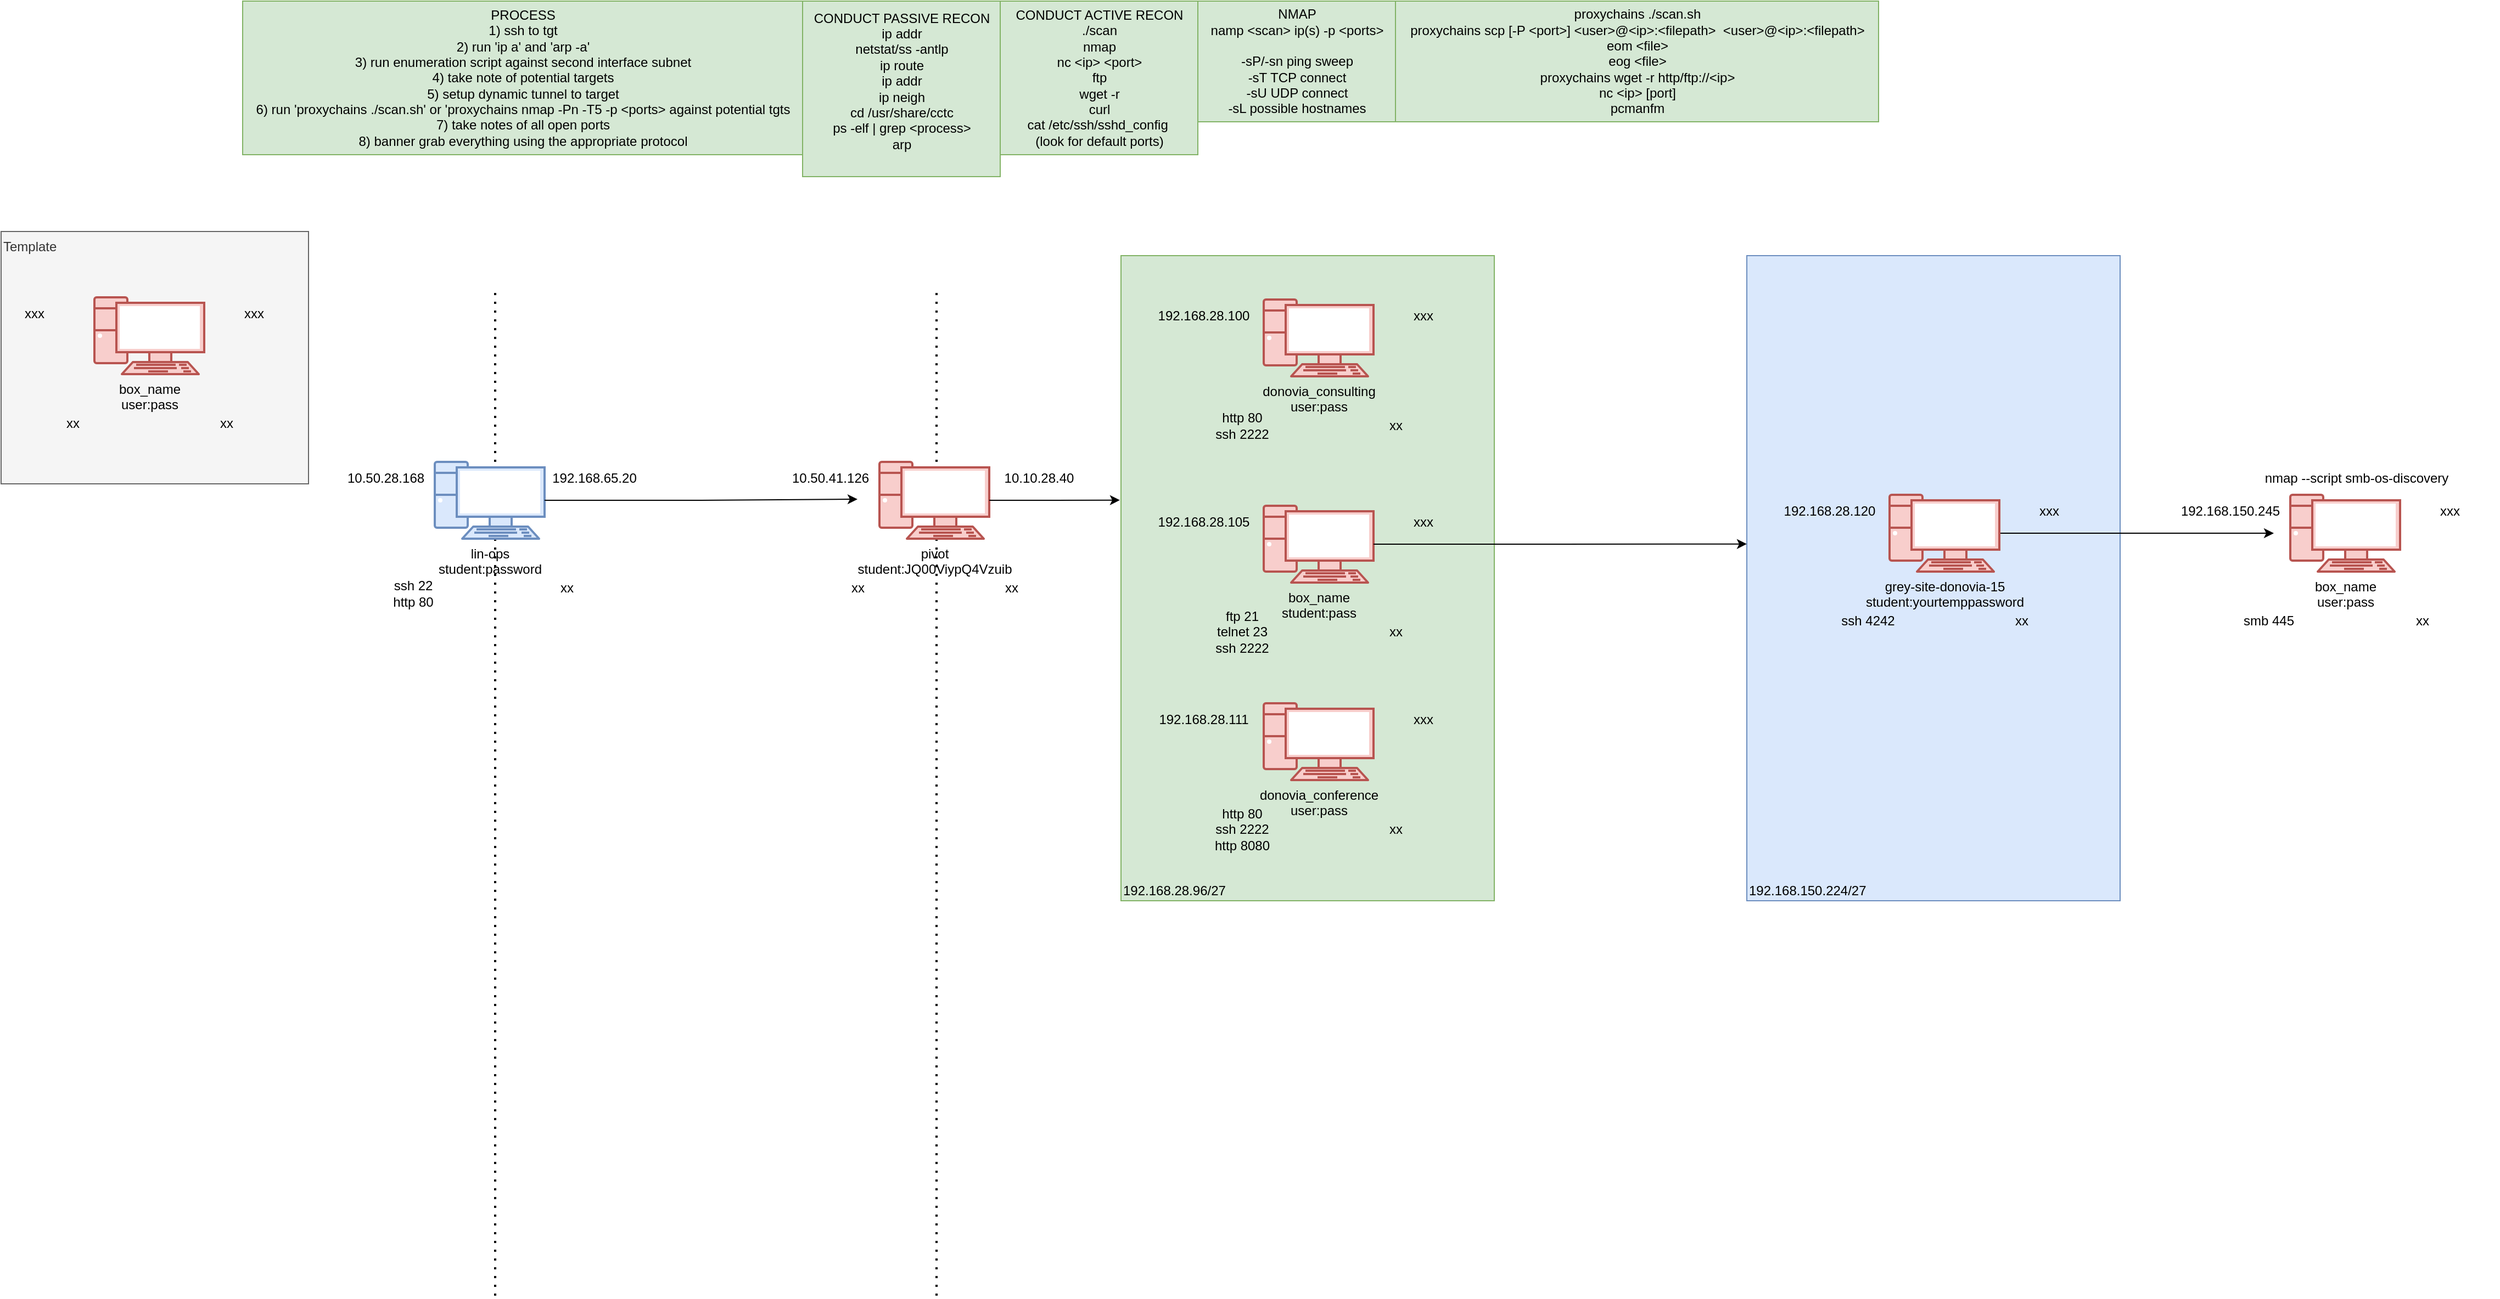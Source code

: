 <mxfile version="24.6.4" type="github">
  <diagram name="Page-1" id="VAzoH1neroOfFK-yLbb0">
    <mxGraphModel dx="2284" dy="1920" grid="1" gridSize="10" guides="1" tooltips="1" connect="1" arrows="1" fold="1" page="1" pageScale="1" pageWidth="850" pageHeight="1100" math="0" shadow="0">
      <root>
        <mxCell id="0" />
        <mxCell id="1" parent="0" />
        <mxCell id="Mao0bOQozbIMa3u0_6Pt-29" value="192.168.28.96/27" style="whiteSpace=wrap;html=1;fillColor=#d5e8d4;strokeColor=#82b366;verticalAlign=bottom;align=left;" parent="1" vertex="1">
          <mxGeometry x="660" y="22" width="340" height="588" as="geometry" />
        </mxCell>
        <mxCell id="Mao0bOQozbIMa3u0_6Pt-2" value="" style="endArrow=none;dashed=1;html=1;dashPattern=1 3;strokeWidth=2;rounded=0;" parent="1" edge="1">
          <mxGeometry width="50" height="50" relative="1" as="geometry">
            <mxPoint x="492" y="970" as="sourcePoint" />
            <mxPoint x="492" y="50" as="targetPoint" />
          </mxGeometry>
        </mxCell>
        <mxCell id="Mao0bOQozbIMa3u0_6Pt-1" value="" style="endArrow=none;dashed=1;html=1;dashPattern=1 3;strokeWidth=2;rounded=0;" parent="1" edge="1">
          <mxGeometry width="50" height="50" relative="1" as="geometry">
            <mxPoint x="90" y="970" as="sourcePoint" />
            <mxPoint x="90" y="50" as="targetPoint" />
          </mxGeometry>
        </mxCell>
        <mxCell id="xVPMfvStoHBgOn6tB0-w-1" value="Template" style="whiteSpace=wrap;html=1;verticalAlign=top;align=left;fillColor=#f5f5f5;fontColor=#333333;strokeColor=#666666;" parent="1" vertex="1">
          <mxGeometry x="-360" width="280" height="230" as="geometry" />
        </mxCell>
        <mxCell id="sldUWmz9j1VIk2YLgOAo-21" value="" style="group" parent="1" vertex="1" connectable="0">
          <mxGeometry y="190" width="230" height="155" as="geometry" />
        </mxCell>
        <mxCell id="sldUWmz9j1VIk2YLgOAo-22" value="" style="group" parent="sldUWmz9j1VIk2YLgOAo-21" vertex="1" connectable="0">
          <mxGeometry y="20" width="230" height="135" as="geometry" />
        </mxCell>
        <mxCell id="sldUWmz9j1VIk2YLgOAo-23" value="lin-ops&lt;div&gt;student:password&lt;/div&gt;" style="verticalAlign=top;verticalLabelPosition=bottom;labelPosition=center;align=center;html=1;outlineConnect=0;fillColor=#dae8fc;strokeColor=#6c8ebf;gradientDirection=north;strokeWidth=2;shape=mxgraph.networks.pc;" parent="sldUWmz9j1VIk2YLgOAo-22" vertex="1">
          <mxGeometry x="35" width="100" height="70" as="geometry" />
        </mxCell>
        <mxCell id="sldUWmz9j1VIk2YLgOAo-24" value="ssh 22&lt;div&gt;http 80&lt;/div&gt;" style="text;html=1;align=center;verticalAlign=middle;resizable=0;points=[];autosize=1;strokeColor=none;fillColor=none;" parent="sldUWmz9j1VIk2YLgOAo-22" vertex="1">
          <mxGeometry x="-15" y="100" width="60" height="40" as="geometry" />
        </mxCell>
        <mxCell id="sldUWmz9j1VIk2YLgOAo-25" value="192.168.65.20" style="text;html=1;align=center;verticalAlign=middle;resizable=0;points=[];autosize=1;strokeColor=none;fillColor=none;" parent="sldUWmz9j1VIk2YLgOAo-22" vertex="1">
          <mxGeometry x="130" width="100" height="30" as="geometry" />
        </mxCell>
        <mxCell id="sldUWmz9j1VIk2YLgOAo-26" value="10.50.28.168" style="text;html=1;align=center;verticalAlign=middle;resizable=0;points=[];autosize=1;strokeColor=none;fillColor=none;" parent="sldUWmz9j1VIk2YLgOAo-22" vertex="1">
          <mxGeometry x="-55" width="90" height="30" as="geometry" />
        </mxCell>
        <mxCell id="sldUWmz9j1VIk2YLgOAo-27" value="xx" style="text;html=1;align=center;verticalAlign=middle;resizable=0;points=[];autosize=1;strokeColor=none;fillColor=none;" parent="sldUWmz9j1VIk2YLgOAo-22" vertex="1">
          <mxGeometry x="135" y="100" width="40" height="30" as="geometry" />
        </mxCell>
        <mxCell id="sldUWmz9j1VIk2YLgOAo-28" value="" style="group" parent="1" vertex="1" connectable="0">
          <mxGeometry x="405" y="190" width="225" height="150" as="geometry" />
        </mxCell>
        <mxCell id="sldUWmz9j1VIk2YLgOAo-29" value="" style="group" parent="sldUWmz9j1VIk2YLgOAo-28" vertex="1" connectable="0">
          <mxGeometry y="20" width="225" height="130" as="geometry" />
        </mxCell>
        <mxCell id="sldUWmz9j1VIk2YLgOAo-30" value="&lt;div&gt;&lt;span style=&quot;color: rgba(0, 0, 0, 0); font-family: monospace; font-size: 0px; text-align: start; background-color: initial;&quot;&gt;%3CmxGraphModel%3E%3Croot%3E%3CmxCell%20id%3D%220%22%2F%3E%3CmxCell%20id%3D%221%22%20parent%3D%220%22%2F%3E%3CmxCell%20id%3D%222%22%20value%3D%22CONDUCT%20PASSIVE%20RECON%26lt%3Bdiv%26gt%3Bip%20addr%26lt%3B%2Fdiv%26gt%3B%26lt%3Bdiv%26gt%3Bnetstat%2Fss%20-antlp%26lt%3B%2Fdiv%26gt%3B%26lt%3Bdiv%26gt%3Bip%20route%26lt%3B%2Fdiv%26gt%3B%26lt%3Bdiv%26gt%3Bip%20addr%26lt%3B%2Fdiv%26gt%3B%26lt%3Bdiv%26gt%3Bip%20neigh%26lt%3B%2Fdiv%26gt%3B%26lt%3Bdiv%26gt%3Bcd%20%2Fusr%2Fshare%2Fcctc%26lt%3B%2Fdiv%26gt%3B%26lt%3Bdiv%26gt%3Bps%20-elf%20%7C%20grep%20%26amp%3Blt%3Bprocess%26amp%3Bgt%3B%26lt%3B%2Fdiv%26gt%3B%26lt%3Bdiv%26gt%3Barp%26lt%3B%2Fdiv%26gt%3B%26lt%3Bdiv%26gt%3B%26lt%3Bbr%26gt%3B%26lt%3B%2Fdiv%26gt%3B%22%20style%3D%22text%3Bhtml%3D1%3Balign%3Dcenter%3BverticalAlign%3Dmiddle%3Bresizable%3D0%3Bpoints%3D%5B%5D%3Bautosize%3D1%3BstrokeColor%3D%2382b366%3BfillColor%3D%23d5e8d4%3B%22%20vertex%3D%221%22%20parent%3D%221%22%3E%3CmxGeometry%20x%3D%22530%22%20y%3D%22-60%22%20width%3D%22180%22%20height%3D%22160%22%20as%3D%22geometry%22%2F%3E%3C%2FmxCell%3E%3CmxCell%20id%3D%223%22%20value%3D%22%26lt%3Bdiv%26gt%3BCONDUCT%20ACTIVE%20RECON%26lt%3B%2Fdiv%26gt%3B%26lt%3Bdiv%26gt%3B.%2Fscan%26lt%3B%2Fdiv%26gt%3B%26lt%3Bdiv%26gt%3Bnmap%26lt%3B%2Fdiv%26gt%3B%26lt%3Bdiv%26gt%3Bnc%20%26amp%3Blt%3Bip%26amp%3Bgt%3B%20%26amp%3Blt%3Bport%26amp%3Bgt%3B%26lt%3B%2Fdiv%26gt%3B%26lt%3Bdiv%26gt%3Bftp%26lt%3B%2Fdiv%26gt%3B%26lt%3Bdiv%26gt%3Bwget%20-r%26lt%3B%2Fdiv%26gt%3B%26lt%3Bdiv%26gt%3Bcurl%26lt%3B%2Fdiv%26gt%3B%26lt%3Bdiv%26gt%3Bcat%20%2Fetc%2Fssh%2Fsshd_config%26amp%3Bnbsp%3B%26lt%3B%2Fdiv%26gt%3B%26lt%3Bdiv%26gt%3B(look%20for%20default%20ports)%26lt%3B%2Fdiv%26gt%3B%22%20style%3D%22text%3Bhtml%3D1%3Balign%3Dcenter%3BverticalAlign%3Dmiddle%3Bresizable%3D0%3Bpoints%3D%5B%5D%3Bautosize%3D1%3BstrokeColor%3D%2382b366%3BfillColor%3D%23d5e8d4%3B%22%20vertex%3D%221%22%20parent%3D%221%22%3E%3CmxGeometry%20x%3D%22710%22%20y%3D%22-60%22%20width%3D%22180%22%20height%3D%22140%22%20as%3D%22geometry%22%2F%3E%3C%2FmxCell%3E%3CmxCell%20id%3D%224%22%20value%3D%22proxychains%20.%2Fscan.sh%26lt%3Bdiv%26gt%3Bproxychains%20scp%20%5B-P%20%26amp%3Blt%3Bport%26amp%3Bgt%3B%5D%20%26amp%3Blt%3Buser%26amp%3Bgt%3B%40%26amp%3Blt%3Bip%26amp%3Bgt%3B%3A%26amp%3Blt%3Bfilepath%26amp%3Bgt%3B%26amp%3Bnbsp%3B%20%26amp%3Blt%3Buser%26amp%3Bgt%3B%40%26amp%3Blt%3Bip%26amp%3Bgt%3B%3A%26amp%3Blt%3Bfilepath%26amp%3Bgt%3B%26lt%3B%2Fdiv%26gt%3B%26lt%3Bdiv%26gt%3Beom%20%26amp%3Blt%3Bfile%26amp%3Bgt%3B%26lt%3B%2Fdiv%26gt%3B%26lt%3Bdiv%26gt%3Beog%20%26amp%3Blt%3Bfile%26amp%3Bgt%3B%26lt%3B%2Fdiv%26gt%3B%26lt%3Bdiv%26gt%3Bproxychains%20wget%20-r%20http%2Fftp%3A%2F%2F%26amp%3Blt%3Bip%26amp%3Bgt%3B%26lt%3B%2Fdiv%26gt%3B%26lt%3Bdiv%26gt%3Bnc%20%26amp%3Blt%3Bip%26amp%3Bgt%3B%20%5Bport%5D%26lt%3B%2Fdiv%26gt%3B%26lt%3Bdiv%26gt%3Bpcmanfm%26lt%3B%2Fdiv%26gt%3B%22%20style%3D%22text%3Bhtml%3D1%3Balign%3Dcenter%3BverticalAlign%3Dmiddle%3Bresizable%3D0%3Bpoints%3D%5B%5D%3Bautosize%3D1%3BstrokeColor%3D%2382b366%3BfillColor%3D%23d5e8d4%3B%22%20vertex%3D%221%22%20parent%3D%221%22%3E%3CmxGeometry%20x%3D%221070%22%20y%3D%22-60%22%20width%3D%22440%22%20height%3D%22110%22%20as%3D%22geometry%22%2F%3E%3C%2FmxCell%3E%3CmxCell%20id%3D%225%22%20value%3D%22%26lt%3Bdiv%26gt%3BNMAP%26lt%3B%2Fdiv%26gt%3B%26lt%3Bdiv%26gt%3Bnamp%20%26amp%3Blt%3Bscan%26amp%3Bgt%3B%20ip(s)%20-p%20%26amp%3Blt%3Bports%26amp%3Bgt%3B%26lt%3B%2Fdiv%26gt%3B%26lt%3Bdiv%26gt%3B%26lt%3Bbr%26gt%3B%26lt%3B%2Fdiv%26gt%3B%26lt%3Bdiv%26gt%3B%26lt%3Bspan%20style%3D%26quot%3Bbackground-color%3A%20initial%3B%26quot%3B%26gt%3B-sP%2F-sn%20ping%20sweep%26lt%3B%2Fspan%26gt%3B%26lt%3Bbr%26gt%3B%26lt%3B%2Fdiv%26gt%3B%26lt%3Bdiv%26gt%3B-sT%20TCP%20connect%26lt%3B%2Fdiv%26gt%3B%26lt%3Bdiv%26gt%3B-sU%20UDP%20connect%26lt%3B%2Fdiv%26gt%3B%26lt%3Bdiv%26gt%3B-sL%20possible%20hostnames%26lt%3Bbr%26gt%3B%26lt%3B%2Fdiv%26gt%3B%22%20style%3D%22text%3Bhtml%3D1%3Balign%3Dcenter%3BverticalAlign%3Dmiddle%3Bresizable%3D0%3Bpoints%3D%5B%5D%3Bautosize%3D1%3BstrokeColor%3D%2382b366%3BfillColor%3D%23d5e8d4%3B%22%20vertex%3D%221%22%20parent%3D%221%22%3E%3CmxGeometry%20x%3D%22890%22%20y%3D%22-60%22%20width%3D%22180%22%20height%3D%22110%22%20as%3D%22geometry%22%2F%3E%3C%2FmxCell%3E%3CmxCell%20id%3D%226%22%20value%3D%22%26lt%3Bdiv%26gt%3BPROCESS%26lt%3B%2Fdiv%26gt%3B%26lt%3Bdiv%26gt%3B1)%20ssh%20to%20tgt%26lt%3B%2Fdiv%26gt%3B%26lt%3Bdiv%26gt%3B2)%20run%20&#39;ip%20a&#39;%20and%20&#39;arp%20-a&#39;%26lt%3B%2Fdiv%26gt%3B%26lt%3Bdiv%26gt%3B3)%20run%20enumeration%20script%20against%20second%20interface%20subnet%26lt%3B%2Fdiv%26gt%3B%26lt%3Bdiv%26gt%3B4)%20take%20note%20of%20potential%20targets%26lt%3B%2Fdiv%26gt%3B%26lt%3Bdiv%26gt%3B5)%20setup%20dynamic%20tunnel%20to%20target%26lt%3B%2Fdiv%26gt%3B%26lt%3Bdiv%26gt%3B6)%20run%20&#39;proxychains%20.%2Fscan.sh&#39;%20or%20&#39;proxychains%20nmap%20-Pn%20-T5%20-p%20%26amp%3Blt%3Bports%26amp%3Bgt%3B%20against%20potential%20tgts%26lt%3B%2Fdiv%26gt%3B%26lt%3Bdiv%26gt%3B7)%20take%20notes%20of%20all%20open%20ports%26lt%3B%2Fdiv%26gt%3B%26lt%3Bdiv%26gt%3B8)%20banner%20grab%20everything%20using%20the%20appropriate%20protocol%26lt%3B%2Fdiv%26gt%3B%22%20style%3D%22text%3Bhtml%3D1%3Balign%3Dcenter%3BverticalAlign%3Dmiddle%3Bresizable%3D0%3Bpoints%3D%5B%5D%3Bautosize%3D1%3BstrokeColor%3D%2382b366%3BfillColor%3D%23d5e8d4%3B%22%20vertex%3D%221%22%20parent%3D%221%22%3E%3CmxGeometry%20x%3D%2220%22%20y%3D%22-60%22%20width%3D%22510%22%20height%3D%22140%22%20as%3D%22geometry%22%2F%3E%3C%2FmxCell%3E%3C%2Froot%3E%3C%2FmxGraphModel%3E&lt;/span&gt;pivot&lt;/div&gt;&lt;div&gt;student:JQ00ViypQ4Vzuib&lt;/div&gt;" style="verticalAlign=top;verticalLabelPosition=bottom;labelPosition=center;align=center;html=1;outlineConnect=0;fillColor=#f8cecc;strokeColor=#b85450;gradientDirection=north;strokeWidth=2;shape=mxgraph.networks.pc;" parent="sldUWmz9j1VIk2YLgOAo-29" vertex="1">
          <mxGeometry x="35" width="100" height="70" as="geometry" />
        </mxCell>
        <mxCell id="sldUWmz9j1VIk2YLgOAo-31" value="xx" style="text;html=1;align=center;verticalAlign=middle;resizable=0;points=[];autosize=1;strokeColor=none;fillColor=none;" parent="sldUWmz9j1VIk2YLgOAo-29" vertex="1">
          <mxGeometry x="-5" y="100" width="40" height="30" as="geometry" />
        </mxCell>
        <mxCell id="sldUWmz9j1VIk2YLgOAo-32" value="10.10.28.40" style="text;html=1;align=center;verticalAlign=middle;resizable=0;points=[];autosize=1;strokeColor=none;fillColor=none;" parent="sldUWmz9j1VIk2YLgOAo-29" vertex="1">
          <mxGeometry x="135" width="90" height="30" as="geometry" />
        </mxCell>
        <mxCell id="sldUWmz9j1VIk2YLgOAo-33" value="10.50.41.126" style="text;html=1;align=center;verticalAlign=middle;resizable=0;points=[];autosize=1;strokeColor=none;fillColor=none;" parent="sldUWmz9j1VIk2YLgOAo-29" vertex="1">
          <mxGeometry x="-55" width="90" height="30" as="geometry" />
        </mxCell>
        <mxCell id="sldUWmz9j1VIk2YLgOAo-34" value="xx" style="text;html=1;align=center;verticalAlign=middle;resizable=0;points=[];autosize=1;strokeColor=none;fillColor=none;" parent="sldUWmz9j1VIk2YLgOAo-29" vertex="1">
          <mxGeometry x="135" y="100" width="40" height="30" as="geometry" />
        </mxCell>
        <mxCell id="sldUWmz9j1VIk2YLgOAo-37" style="edgeStyle=orthogonalEdgeStyle;rounded=0;orthogonalLoop=1;jettySize=auto;html=1;exitX=1;exitY=0.5;exitDx=0;exitDy=0;exitPerimeter=0;" parent="1" source="sldUWmz9j1VIk2YLgOAo-23" edge="1">
          <mxGeometry relative="1" as="geometry">
            <mxPoint x="420" y="244" as="targetPoint" />
          </mxGeometry>
        </mxCell>
        <mxCell id="Mao0bOQozbIMa3u0_6Pt-3" value="CONDUCT PASSIVE RECON&lt;div&gt;ip addr&lt;/div&gt;&lt;div&gt;netstat/ss -antlp&lt;/div&gt;&lt;div&gt;ip route&lt;/div&gt;&lt;div&gt;ip addr&lt;/div&gt;&lt;div&gt;ip neigh&lt;/div&gt;&lt;div&gt;cd /usr/share/cctc&lt;/div&gt;&lt;div&gt;ps -elf | grep &amp;lt;process&amp;gt;&lt;/div&gt;&lt;div&gt;arp&lt;/div&gt;&lt;div&gt;&lt;br&gt;&lt;/div&gt;" style="text;html=1;align=center;verticalAlign=middle;resizable=0;points=[];autosize=1;strokeColor=#82b366;fillColor=#d5e8d4;" parent="1" vertex="1">
          <mxGeometry x="370" y="-210" width="180" height="160" as="geometry" />
        </mxCell>
        <mxCell id="Mao0bOQozbIMa3u0_6Pt-4" value="&lt;div&gt;CONDUCT ACTIVE RECON&lt;/div&gt;&lt;div&gt;./scan&lt;/div&gt;&lt;div&gt;nmap&lt;/div&gt;&lt;div&gt;nc &amp;lt;ip&amp;gt; &amp;lt;port&amp;gt;&lt;/div&gt;&lt;div&gt;ftp&lt;/div&gt;&lt;div&gt;wget -r&lt;/div&gt;&lt;div&gt;curl&lt;/div&gt;&lt;div&gt;cat /etc/ssh/sshd_config&amp;nbsp;&lt;/div&gt;&lt;div&gt;(look for default ports)&lt;/div&gt;" style="text;html=1;align=center;verticalAlign=middle;resizable=0;points=[];autosize=1;strokeColor=#82b366;fillColor=#d5e8d4;" parent="1" vertex="1">
          <mxGeometry x="550" y="-210" width="180" height="140" as="geometry" />
        </mxCell>
        <mxCell id="Mao0bOQozbIMa3u0_6Pt-5" value="proxychains ./scan.sh&lt;div&gt;proxychains scp [-P &amp;lt;port&amp;gt;] &amp;lt;user&amp;gt;@&amp;lt;ip&amp;gt;:&amp;lt;filepath&amp;gt;&amp;nbsp; &amp;lt;user&amp;gt;@&amp;lt;ip&amp;gt;:&amp;lt;filepath&amp;gt;&lt;/div&gt;&lt;div&gt;eom &amp;lt;file&amp;gt;&lt;/div&gt;&lt;div&gt;eog &amp;lt;file&amp;gt;&lt;/div&gt;&lt;div&gt;proxychains wget -r http/ftp://&amp;lt;ip&amp;gt;&lt;/div&gt;&lt;div&gt;nc &amp;lt;ip&amp;gt; [port]&lt;/div&gt;&lt;div&gt;pcmanfm&lt;/div&gt;" style="text;html=1;align=center;verticalAlign=middle;resizable=0;points=[];autosize=1;strokeColor=#82b366;fillColor=#d5e8d4;" parent="1" vertex="1">
          <mxGeometry x="910" y="-210" width="440" height="110" as="geometry" />
        </mxCell>
        <mxCell id="Mao0bOQozbIMa3u0_6Pt-6" value="&lt;div&gt;NMAP&lt;/div&gt;&lt;div&gt;namp &amp;lt;scan&amp;gt; ip(s) -p &amp;lt;ports&amp;gt;&lt;/div&gt;&lt;div&gt;&lt;br&gt;&lt;/div&gt;&lt;div&gt;&lt;span style=&quot;background-color: initial;&quot;&gt;-sP/-sn ping sweep&lt;/span&gt;&lt;br&gt;&lt;/div&gt;&lt;div&gt;-sT TCP connect&lt;/div&gt;&lt;div&gt;-sU UDP connect&lt;/div&gt;&lt;div&gt;-sL possible hostnames&lt;br&gt;&lt;/div&gt;" style="text;html=1;align=center;verticalAlign=middle;resizable=0;points=[];autosize=1;strokeColor=#82b366;fillColor=#d5e8d4;" parent="1" vertex="1">
          <mxGeometry x="730" y="-210" width="180" height="110" as="geometry" />
        </mxCell>
        <mxCell id="Mao0bOQozbIMa3u0_6Pt-7" value="&lt;div&gt;PROCESS&lt;/div&gt;&lt;div&gt;1) ssh to tgt&lt;/div&gt;&lt;div&gt;2) run &#39;ip a&#39; and &#39;arp -a&#39;&lt;/div&gt;&lt;div&gt;3) run enumeration script against second interface subnet&lt;/div&gt;&lt;div&gt;4) take note of potential targets&lt;/div&gt;&lt;div&gt;5) setup dynamic tunnel to target&lt;/div&gt;&lt;div&gt;6) run &#39;proxychains ./scan.sh&#39; or &#39;proxychains nmap -Pn -T5 -p &amp;lt;ports&amp;gt; against potential tgts&lt;/div&gt;&lt;div&gt;7) take notes of all open ports&lt;/div&gt;&lt;div&gt;8) banner grab everything using the appropriate protocol&lt;/div&gt;" style="text;html=1;align=center;verticalAlign=middle;resizable=0;points=[];autosize=1;strokeColor=#82b366;fillColor=#d5e8d4;" parent="1" vertex="1">
          <mxGeometry x="-140" y="-210" width="510" height="140" as="geometry" />
        </mxCell>
        <mxCell id="Mao0bOQozbIMa3u0_6Pt-30" value="" style="group" parent="1" vertex="1" connectable="0">
          <mxGeometry x="680" y="410" width="300" height="165" as="geometry" />
        </mxCell>
        <mxCell id="Mao0bOQozbIMa3u0_6Pt-8" value="" style="group" parent="Mao0bOQozbIMa3u0_6Pt-30" vertex="1" connectable="0">
          <mxGeometry x="75" width="225" height="165" as="geometry" />
        </mxCell>
        <mxCell id="Mao0bOQozbIMa3u0_6Pt-9" value="" style="group" parent="Mao0bOQozbIMa3u0_6Pt-8" vertex="1" connectable="0">
          <mxGeometry y="20" width="225" height="145" as="geometry" />
        </mxCell>
        <mxCell id="Mao0bOQozbIMa3u0_6Pt-10" value="&lt;div&gt;donovia_conference&lt;/div&gt;&lt;div&gt;user:pass&lt;/div&gt;" style="verticalAlign=top;verticalLabelPosition=bottom;labelPosition=center;align=center;html=1;outlineConnect=0;fillColor=#f8cecc;strokeColor=#b85450;gradientDirection=north;strokeWidth=2;shape=mxgraph.networks.pc;" parent="Mao0bOQozbIMa3u0_6Pt-9" vertex="1">
          <mxGeometry x="35" width="100" height="70" as="geometry" />
        </mxCell>
        <mxCell id="Mao0bOQozbIMa3u0_6Pt-11" value="http 80&lt;div&gt;ssh 2222&lt;/div&gt;&lt;div&gt;http 8080&lt;/div&gt;" style="text;html=1;align=center;verticalAlign=middle;resizable=0;points=[];autosize=1;strokeColor=none;fillColor=none;" parent="Mao0bOQozbIMa3u0_6Pt-9" vertex="1">
          <mxGeometry x="-20" y="85" width="70" height="60" as="geometry" />
        </mxCell>
        <mxCell id="Mao0bOQozbIMa3u0_6Pt-12" value="xxx" style="text;html=1;align=center;verticalAlign=middle;resizable=0;points=[];autosize=1;strokeColor=none;fillColor=none;" parent="Mao0bOQozbIMa3u0_6Pt-9" vertex="1">
          <mxGeometry x="160" width="40" height="30" as="geometry" />
        </mxCell>
        <mxCell id="Mao0bOQozbIMa3u0_6Pt-14" value="xx" style="text;html=1;align=center;verticalAlign=middle;resizable=0;points=[];autosize=1;strokeColor=none;fillColor=none;" parent="Mao0bOQozbIMa3u0_6Pt-9" vertex="1">
          <mxGeometry x="135" y="100" width="40" height="30" as="geometry" />
        </mxCell>
        <mxCell id="Mao0bOQozbIMa3u0_6Pt-13" value="192.168.28.111" style="text;html=1;align=center;verticalAlign=middle;resizable=0;points=[];autosize=1;strokeColor=none;fillColor=none;" parent="Mao0bOQozbIMa3u0_6Pt-30" vertex="1">
          <mxGeometry y="20" width="110" height="30" as="geometry" />
        </mxCell>
        <mxCell id="Mao0bOQozbIMa3u0_6Pt-31" value="" style="group" parent="1" vertex="1" connectable="0">
          <mxGeometry x="680" y="230" width="300" height="165" as="geometry" />
        </mxCell>
        <mxCell id="Mao0bOQozbIMa3u0_6Pt-15" value="" style="group" parent="Mao0bOQozbIMa3u0_6Pt-31" vertex="1" connectable="0">
          <mxGeometry x="75" width="225" height="165" as="geometry" />
        </mxCell>
        <mxCell id="Mao0bOQozbIMa3u0_6Pt-16" value="" style="group" parent="Mao0bOQozbIMa3u0_6Pt-15" vertex="1" connectable="0">
          <mxGeometry y="20" width="225" height="145" as="geometry" />
        </mxCell>
        <mxCell id="Mao0bOQozbIMa3u0_6Pt-17" value="box_name&lt;div&gt;student:pass&lt;/div&gt;" style="verticalAlign=top;verticalLabelPosition=bottom;labelPosition=center;align=center;html=1;outlineConnect=0;fillColor=#f8cecc;strokeColor=#b85450;gradientDirection=north;strokeWidth=2;shape=mxgraph.networks.pc;" parent="Mao0bOQozbIMa3u0_6Pt-16" vertex="1">
          <mxGeometry x="35" width="100" height="70" as="geometry" />
        </mxCell>
        <mxCell id="Mao0bOQozbIMa3u0_6Pt-18" value="ftp 21&lt;div&gt;telnet 23&lt;/div&gt;&lt;div&gt;ssh 2222&lt;/div&gt;" style="text;html=1;align=center;verticalAlign=middle;resizable=0;points=[];autosize=1;strokeColor=none;fillColor=none;" parent="Mao0bOQozbIMa3u0_6Pt-16" vertex="1">
          <mxGeometry x="-20" y="85" width="70" height="60" as="geometry" />
        </mxCell>
        <mxCell id="Mao0bOQozbIMa3u0_6Pt-19" value="xxx" style="text;html=1;align=center;verticalAlign=middle;resizable=0;points=[];autosize=1;strokeColor=none;fillColor=none;" parent="Mao0bOQozbIMa3u0_6Pt-16" vertex="1">
          <mxGeometry x="160" width="40" height="30" as="geometry" />
        </mxCell>
        <mxCell id="Mao0bOQozbIMa3u0_6Pt-21" value="xx" style="text;html=1;align=center;verticalAlign=middle;resizable=0;points=[];autosize=1;strokeColor=none;fillColor=none;" parent="Mao0bOQozbIMa3u0_6Pt-16" vertex="1">
          <mxGeometry x="135" y="100" width="40" height="30" as="geometry" />
        </mxCell>
        <mxCell id="Mao0bOQozbIMa3u0_6Pt-20" value="192.168.28.105" style="text;html=1;align=center;verticalAlign=middle;resizable=0;points=[];autosize=1;strokeColor=none;fillColor=none;" parent="Mao0bOQozbIMa3u0_6Pt-31" vertex="1">
          <mxGeometry y="20" width="110" height="30" as="geometry" />
        </mxCell>
        <mxCell id="Mao0bOQozbIMa3u0_6Pt-32" value="" style="group" parent="1" vertex="1" connectable="0">
          <mxGeometry x="680" y="42" width="300" height="155" as="geometry" />
        </mxCell>
        <mxCell id="Mao0bOQozbIMa3u0_6Pt-22" value="" style="group" parent="Mao0bOQozbIMa3u0_6Pt-32" vertex="1" connectable="0">
          <mxGeometry x="75" width="225" height="155" as="geometry" />
        </mxCell>
        <mxCell id="Mao0bOQozbIMa3u0_6Pt-23" value="" style="group" parent="Mao0bOQozbIMa3u0_6Pt-22" vertex="1" connectable="0">
          <mxGeometry y="20" width="225" height="135" as="geometry" />
        </mxCell>
        <mxCell id="Mao0bOQozbIMa3u0_6Pt-24" value="&lt;div&gt;donovia_consulting&lt;/div&gt;&lt;div&gt;user:pass&lt;/div&gt;" style="verticalAlign=top;verticalLabelPosition=bottom;labelPosition=center;align=center;html=1;outlineConnect=0;fillColor=#f8cecc;strokeColor=#b85450;gradientDirection=north;strokeWidth=2;shape=mxgraph.networks.pc;" parent="Mao0bOQozbIMa3u0_6Pt-23" vertex="1">
          <mxGeometry x="35" width="100" height="70" as="geometry" />
        </mxCell>
        <mxCell id="Mao0bOQozbIMa3u0_6Pt-25" value="http 80&lt;div&gt;ssh 2222&lt;/div&gt;" style="text;html=1;align=center;verticalAlign=middle;resizable=0;points=[];autosize=1;strokeColor=none;fillColor=none;" parent="Mao0bOQozbIMa3u0_6Pt-23" vertex="1">
          <mxGeometry x="-20" y="95" width="70" height="40" as="geometry" />
        </mxCell>
        <mxCell id="Mao0bOQozbIMa3u0_6Pt-26" value="xxx" style="text;html=1;align=center;verticalAlign=middle;resizable=0;points=[];autosize=1;strokeColor=none;fillColor=none;" parent="Mao0bOQozbIMa3u0_6Pt-23" vertex="1">
          <mxGeometry x="160" width="40" height="30" as="geometry" />
        </mxCell>
        <mxCell id="Mao0bOQozbIMa3u0_6Pt-28" value="xx" style="text;html=1;align=center;verticalAlign=middle;resizable=0;points=[];autosize=1;strokeColor=none;fillColor=none;" parent="Mao0bOQozbIMa3u0_6Pt-23" vertex="1">
          <mxGeometry x="135" y="100" width="40" height="30" as="geometry" />
        </mxCell>
        <mxCell id="Mao0bOQozbIMa3u0_6Pt-27" value="192.168.28.100" style="text;html=1;align=center;verticalAlign=middle;resizable=0;points=[];autosize=1;strokeColor=none;fillColor=none;" parent="Mao0bOQozbIMa3u0_6Pt-32" vertex="1">
          <mxGeometry y="20" width="110" height="30" as="geometry" />
        </mxCell>
        <mxCell id="Mao0bOQozbIMa3u0_6Pt-34" value="192.168.150.224/27" style="whiteSpace=wrap;html=1;fillColor=#dae8fc;strokeColor=#6c8ebf;align=left;verticalAlign=bottom;" parent="1" vertex="1">
          <mxGeometry x="1230" y="22" width="340" height="588" as="geometry" />
        </mxCell>
        <mxCell id="uIZGLScS29J7jZ9EVl1w-2" style="edgeStyle=orthogonalEdgeStyle;rounded=0;orthogonalLoop=1;jettySize=auto;html=1;exitX=1;exitY=0.5;exitDx=0;exitDy=0;exitPerimeter=0;entryX=-0.003;entryY=0.379;entryDx=0;entryDy=0;entryPerimeter=0;" edge="1" parent="1" source="sldUWmz9j1VIk2YLgOAo-30" target="Mao0bOQozbIMa3u0_6Pt-29">
          <mxGeometry relative="1" as="geometry" />
        </mxCell>
        <mxCell id="uIZGLScS29J7jZ9EVl1w-3" style="edgeStyle=orthogonalEdgeStyle;rounded=0;orthogonalLoop=1;jettySize=auto;html=1;exitX=1;exitY=0.5;exitDx=0;exitDy=0;exitPerimeter=0;entryX=0;entryY=0.447;entryDx=0;entryDy=0;entryPerimeter=0;" edge="1" parent="1" source="Mao0bOQozbIMa3u0_6Pt-17" target="Mao0bOQozbIMa3u0_6Pt-34">
          <mxGeometry relative="1" as="geometry">
            <mxPoint x="1140" y="240" as="targetPoint" />
          </mxGeometry>
        </mxCell>
        <mxCell id="uIZGLScS29J7jZ9EVl1w-5" value="" style="group" vertex="1" connectable="0" parent="1">
          <mxGeometry x="1250" y="220" width="300" height="165" as="geometry" />
        </mxCell>
        <mxCell id="uIZGLScS29J7jZ9EVl1w-6" value="" style="group" vertex="1" connectable="0" parent="uIZGLScS29J7jZ9EVl1w-5">
          <mxGeometry x="75" width="225" height="165" as="geometry" />
        </mxCell>
        <mxCell id="uIZGLScS29J7jZ9EVl1w-7" value="" style="group" vertex="1" connectable="0" parent="uIZGLScS29J7jZ9EVl1w-6">
          <mxGeometry y="20" width="225" height="145" as="geometry" />
        </mxCell>
        <mxCell id="uIZGLScS29J7jZ9EVl1w-28" style="edgeStyle=orthogonalEdgeStyle;rounded=0;orthogonalLoop=1;jettySize=auto;html=1;exitX=1;exitY=0.5;exitDx=0;exitDy=0;exitPerimeter=0;" edge="1" parent="uIZGLScS29J7jZ9EVl1w-7" source="uIZGLScS29J7jZ9EVl1w-8">
          <mxGeometry relative="1" as="geometry">
            <mxPoint x="385" y="35" as="targetPoint" />
          </mxGeometry>
        </mxCell>
        <mxCell id="uIZGLScS29J7jZ9EVl1w-8" value="&lt;div&gt;grey-site-donovia-15&lt;/div&gt;&lt;div&gt;student:yourtemppassword&lt;/div&gt;" style="verticalAlign=top;verticalLabelPosition=bottom;labelPosition=center;align=center;html=1;outlineConnect=0;fillColor=#f8cecc;strokeColor=#b85450;gradientDirection=north;strokeWidth=2;shape=mxgraph.networks.pc;" vertex="1" parent="uIZGLScS29J7jZ9EVl1w-7">
          <mxGeometry x="35" width="100" height="70" as="geometry" />
        </mxCell>
        <mxCell id="uIZGLScS29J7jZ9EVl1w-9" value="&lt;div&gt;ssh 4242&lt;/div&gt;" style="text;html=1;align=center;verticalAlign=middle;resizable=0;points=[];autosize=1;strokeColor=none;fillColor=none;" vertex="1" parent="uIZGLScS29J7jZ9EVl1w-7">
          <mxGeometry x="-20" y="100" width="70" height="30" as="geometry" />
        </mxCell>
        <mxCell id="uIZGLScS29J7jZ9EVl1w-10" value="xxx" style="text;html=1;align=center;verticalAlign=middle;resizable=0;points=[];autosize=1;strokeColor=none;fillColor=none;" vertex="1" parent="uIZGLScS29J7jZ9EVl1w-7">
          <mxGeometry x="160" width="40" height="30" as="geometry" />
        </mxCell>
        <mxCell id="uIZGLScS29J7jZ9EVl1w-11" value="xx" style="text;html=1;align=center;verticalAlign=middle;resizable=0;points=[];autosize=1;strokeColor=none;fillColor=none;" vertex="1" parent="uIZGLScS29J7jZ9EVl1w-7">
          <mxGeometry x="135" y="100" width="40" height="30" as="geometry" />
        </mxCell>
        <mxCell id="uIZGLScS29J7jZ9EVl1w-12" value="192.168.28.120" style="text;html=1;align=center;verticalAlign=middle;resizable=0;points=[];autosize=1;strokeColor=none;fillColor=none;" vertex="1" parent="uIZGLScS29J7jZ9EVl1w-5">
          <mxGeometry y="20" width="110" height="30" as="geometry" />
        </mxCell>
        <mxCell id="uIZGLScS29J7jZ9EVl1w-19" value="" style="group" vertex="1" connectable="0" parent="1">
          <mxGeometry x="-350" y="40" width="265" height="150" as="geometry" />
        </mxCell>
        <mxCell id="sldUWmz9j1VIk2YLgOAo-1" value="" style="group" parent="uIZGLScS29J7jZ9EVl1w-19" vertex="1" connectable="0">
          <mxGeometry x="40" width="225" height="150" as="geometry" />
        </mxCell>
        <mxCell id="sldUWmz9j1VIk2YLgOAo-2" value="" style="group" parent="sldUWmz9j1VIk2YLgOAo-1" vertex="1" connectable="0">
          <mxGeometry y="20" width="225" height="130" as="geometry" />
        </mxCell>
        <mxCell id="sldUWmz9j1VIk2YLgOAo-3" value="box_name&lt;div&gt;user:pass&lt;/div&gt;" style="verticalAlign=top;verticalLabelPosition=bottom;labelPosition=center;align=center;html=1;outlineConnect=0;fillColor=#f8cecc;strokeColor=#b85450;gradientDirection=north;strokeWidth=2;shape=mxgraph.networks.pc;" parent="sldUWmz9j1VIk2YLgOAo-2" vertex="1">
          <mxGeometry x="35" width="100" height="70" as="geometry" />
        </mxCell>
        <mxCell id="sldUWmz9j1VIk2YLgOAo-4" value="xx" style="text;html=1;align=center;verticalAlign=middle;resizable=0;points=[];autosize=1;strokeColor=none;fillColor=none;" parent="sldUWmz9j1VIk2YLgOAo-2" vertex="1">
          <mxGeometry x="-5" y="100" width="40" height="30" as="geometry" />
        </mxCell>
        <mxCell id="sldUWmz9j1VIk2YLgOAo-5" value="xxx" style="text;html=1;align=center;verticalAlign=middle;resizable=0;points=[];autosize=1;strokeColor=none;fillColor=none;" parent="sldUWmz9j1VIk2YLgOAo-2" vertex="1">
          <mxGeometry x="160" width="40" height="30" as="geometry" />
        </mxCell>
        <mxCell id="sldUWmz9j1VIk2YLgOAo-20" value="xx" style="text;html=1;align=center;verticalAlign=middle;resizable=0;points=[];autosize=1;strokeColor=none;fillColor=none;" parent="sldUWmz9j1VIk2YLgOAo-2" vertex="1">
          <mxGeometry x="135" y="100" width="40" height="30" as="geometry" />
        </mxCell>
        <mxCell id="sldUWmz9j1VIk2YLgOAo-6" value="xxx" style="text;html=1;align=center;verticalAlign=middle;resizable=0;points=[];autosize=1;strokeColor=none;fillColor=none;" parent="uIZGLScS29J7jZ9EVl1w-19" vertex="1">
          <mxGeometry y="20" width="40" height="30" as="geometry" />
        </mxCell>
        <mxCell id="uIZGLScS29J7jZ9EVl1w-29" value="" style="group" vertex="1" connectable="0" parent="1">
          <mxGeometry x="1580" y="167" width="335" height="203" as="geometry" />
        </mxCell>
        <mxCell id="uIZGLScS29J7jZ9EVl1w-20" value="" style="group" vertex="1" connectable="0" parent="uIZGLScS29J7jZ9EVl1w-29">
          <mxGeometry x="70" y="53" width="265" height="150" as="geometry" />
        </mxCell>
        <mxCell id="uIZGLScS29J7jZ9EVl1w-21" value="" style="group" vertex="1" connectable="0" parent="uIZGLScS29J7jZ9EVl1w-20">
          <mxGeometry x="40" width="225" height="150" as="geometry" />
        </mxCell>
        <mxCell id="uIZGLScS29J7jZ9EVl1w-22" value="" style="group" vertex="1" connectable="0" parent="uIZGLScS29J7jZ9EVl1w-21">
          <mxGeometry y="20" width="225" height="130" as="geometry" />
        </mxCell>
        <mxCell id="uIZGLScS29J7jZ9EVl1w-23" value="box_name&lt;div&gt;user:pass&lt;/div&gt;" style="verticalAlign=top;verticalLabelPosition=bottom;labelPosition=center;align=center;html=1;outlineConnect=0;fillColor=#f8cecc;strokeColor=#b85450;gradientDirection=north;strokeWidth=2;shape=mxgraph.networks.pc;" vertex="1" parent="uIZGLScS29J7jZ9EVl1w-22">
          <mxGeometry x="35" width="100" height="70" as="geometry" />
        </mxCell>
        <mxCell id="uIZGLScS29J7jZ9EVl1w-24" value="smb 445" style="text;html=1;align=center;verticalAlign=middle;resizable=0;points=[];autosize=1;strokeColor=none;fillColor=none;" vertex="1" parent="uIZGLScS29J7jZ9EVl1w-22">
          <mxGeometry x="-20" y="100" width="70" height="30" as="geometry" />
        </mxCell>
        <mxCell id="uIZGLScS29J7jZ9EVl1w-25" value="xxx" style="text;html=1;align=center;verticalAlign=middle;resizable=0;points=[];autosize=1;strokeColor=none;fillColor=none;" vertex="1" parent="uIZGLScS29J7jZ9EVl1w-22">
          <mxGeometry x="160" width="40" height="30" as="geometry" />
        </mxCell>
        <mxCell id="uIZGLScS29J7jZ9EVl1w-26" value="xx" style="text;html=1;align=center;verticalAlign=middle;resizable=0;points=[];autosize=1;strokeColor=none;fillColor=none;" vertex="1" parent="uIZGLScS29J7jZ9EVl1w-22">
          <mxGeometry x="135" y="100" width="40" height="30" as="geometry" />
        </mxCell>
        <mxCell id="uIZGLScS29J7jZ9EVl1w-4" value="nmap --script smb-os-discovery" style="text;html=1;align=center;verticalAlign=middle;resizable=0;points=[];autosize=1;strokeColor=none;fillColor=none;" vertex="1" parent="uIZGLScS29J7jZ9EVl1w-21">
          <mxGeometry y="-10" width="190" height="30" as="geometry" />
        </mxCell>
        <mxCell id="uIZGLScS29J7jZ9EVl1w-27" value="192.168.150.245" style="text;html=1;align=center;verticalAlign=middle;resizable=0;points=[];autosize=1;strokeColor=none;fillColor=none;" vertex="1" parent="uIZGLScS29J7jZ9EVl1w-20">
          <mxGeometry x="-35" y="20" width="110" height="30" as="geometry" />
        </mxCell>
      </root>
    </mxGraphModel>
  </diagram>
</mxfile>
